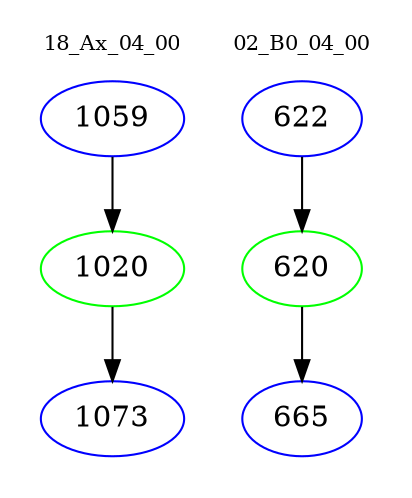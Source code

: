 digraph{
subgraph cluster_0 {
color = white
label = "18_Ax_04_00";
fontsize=10;
T0_1059 [label="1059", color="blue"]
T0_1059 -> T0_1020 [color="black"]
T0_1020 [label="1020", color="green"]
T0_1020 -> T0_1073 [color="black"]
T0_1073 [label="1073", color="blue"]
}
subgraph cluster_1 {
color = white
label = "02_B0_04_00";
fontsize=10;
T1_622 [label="622", color="blue"]
T1_622 -> T1_620 [color="black"]
T1_620 [label="620", color="green"]
T1_620 -> T1_665 [color="black"]
T1_665 [label="665", color="blue"]
}
}
